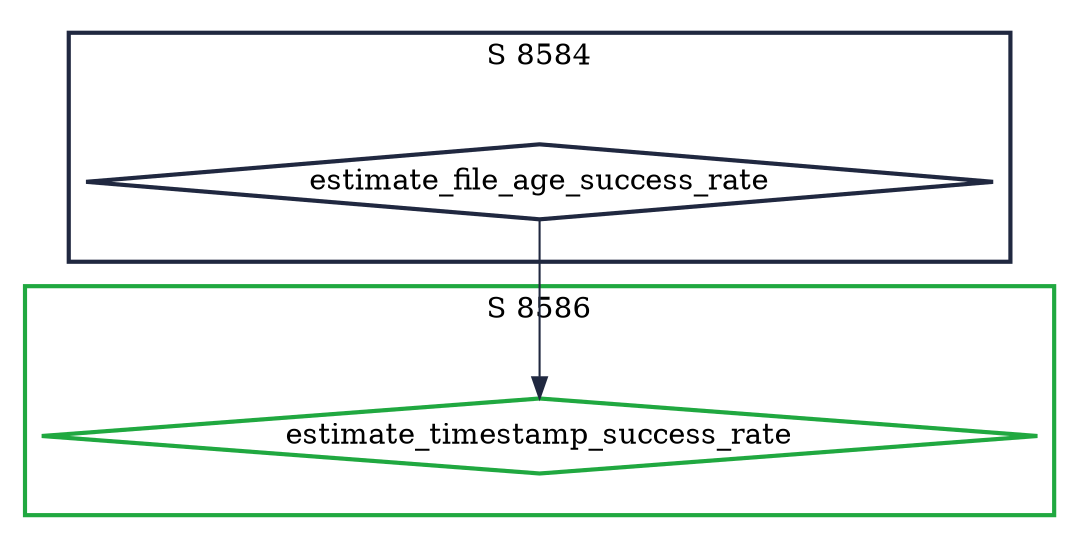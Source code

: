 digraph G {
  ratio=0.500000;
  "UV estimate_file_age_success_rate (8584)" [shape=diamond,
                                              label="estimate_file_age_success_rate",
                                              color="#202840", style=bold];
  "UV estimate_timestamp_success_rate (8586)" [shape=diamond,
                                               label="estimate_timestamp_success_rate",
                                               color="#20A840", style=bold];
  
  subgraph cluster_8586 { label="S 8586";
    color="#20A840";
    style=bold;
    "UV estimate_timestamp_success_rate (8586)"; };
  subgraph cluster_8584 { label="S 8584";
    color="#202840";
    style=bold;
    "UV estimate_file_age_success_rate (8584)"; };
  
  "UV estimate_file_age_success_rate (8584)" -> "UV estimate_timestamp_success_rate (8586)" [
  color="#202840"];
  
  }